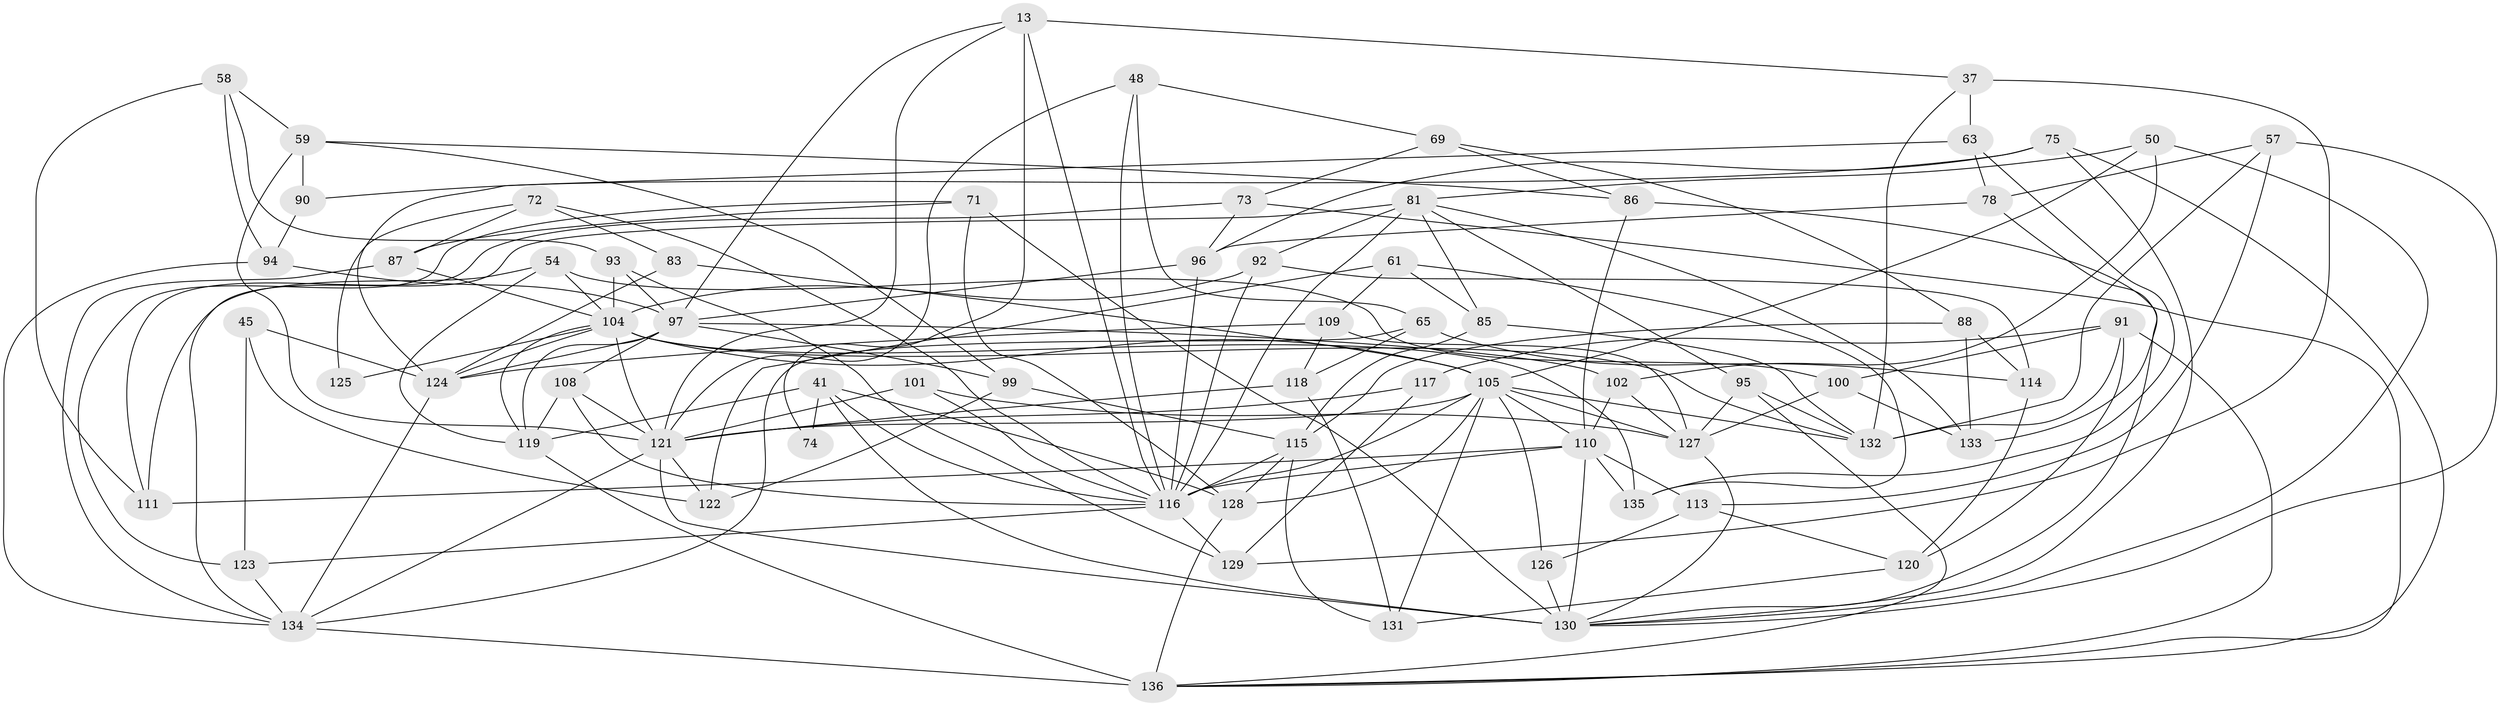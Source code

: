 // original degree distribution, {4: 1.0}
// Generated by graph-tools (version 1.1) at 2025/02/03/05/25 17:02:47]
// undirected, 68 vertices, 169 edges
graph export_dot {
graph [start="1"]
  node [color=gray90,style=filled];
  13 [super="+3"];
  37 [super="+2"];
  41 [super="+8"];
  45;
  48;
  50;
  54;
  57;
  58;
  59 [super="+46"];
  61;
  63 [super="+33"];
  65;
  69;
  71 [super="+60"];
  72 [super="+67"];
  73;
  74;
  75;
  78;
  81 [super="+10+47"];
  83;
  85;
  86;
  87;
  88;
  90;
  91 [super="+31"];
  92 [super="+66"];
  93;
  94;
  95;
  96 [super="+34"];
  97 [super="+64+84"];
  99;
  100;
  101;
  102;
  104 [super="+53+52+89"];
  105 [super="+17+20+103"];
  108;
  109;
  110 [super="+107"];
  111;
  113 [super="+98"];
  114;
  115 [super="+16+76"];
  116 [super="+40+112"];
  117;
  118;
  119 [super="+44"];
  120;
  121 [super="+42+106+79"];
  122;
  123 [super="+28"];
  124 [super="+6+21+49"];
  125;
  126;
  127 [super="+55+36"];
  128 [super="+15+51"];
  129 [super="+70"];
  130 [super="+4+24+80"];
  131;
  132 [super="+62"];
  133;
  134 [super="+32+82"];
  135;
  136 [super="+9+26"];
  13 -- 74 [weight=2];
  13 -- 37;
  13 -- 116;
  13 -- 121;
  13 -- 97;
  37 -- 129 [weight=2];
  37 -- 63 [weight=2];
  37 -- 132;
  41 -- 128;
  41 -- 74 [weight=2];
  41 -- 116;
  41 -- 130;
  41 -- 119;
  45 -- 123 [weight=2];
  45 -- 122;
  45 -- 124;
  48 -- 65;
  48 -- 69;
  48 -- 121;
  48 -- 116;
  50 -- 102;
  50 -- 81;
  50 -- 105;
  50 -- 130;
  54 -- 119;
  54 -- 100;
  54 -- 111;
  54 -- 104;
  57 -- 78;
  57 -- 130;
  57 -- 132;
  57 -- 113;
  58 -- 94;
  58 -- 93;
  58 -- 111;
  58 -- 59;
  59 -- 99;
  59 -- 86;
  59 -- 90 [weight=2];
  59 -- 121;
  61 -- 135;
  61 -- 85;
  61 -- 122;
  61 -- 109;
  63 -- 135;
  63 -- 78;
  63 -- 124 [weight=2];
  65 -- 114;
  65 -- 134;
  65 -- 118;
  69 -- 73;
  69 -- 88;
  69 -- 86;
  71 -- 123 [weight=2];
  71 -- 87;
  71 -- 130 [weight=2];
  71 -- 128;
  72 -- 87;
  72 -- 83 [weight=2];
  72 -- 125 [weight=2];
  72 -- 116;
  73 -- 96;
  73 -- 111;
  73 -- 136;
  75 -- 136;
  75 -- 90;
  75 -- 130;
  75 -- 96;
  78 -- 133;
  78 -- 96;
  81 -- 95;
  81 -- 92 [weight=2];
  81 -- 85;
  81 -- 116;
  81 -- 133;
  81 -- 134;
  83 -- 124;
  83 -- 105;
  85 -- 115;
  85 -- 132;
  86 -- 130;
  86 -- 110;
  87 -- 134;
  87 -- 104;
  88 -- 133;
  88 -- 114;
  88 -- 115;
  90 -- 94;
  91 -- 117 [weight=2];
  91 -- 120;
  91 -- 100;
  91 -- 136;
  91 -- 132;
  92 -- 114;
  92 -- 116;
  92 -- 104 [weight=2];
  93 -- 97;
  93 -- 129;
  93 -- 104;
  94 -- 134;
  94 -- 97;
  95 -- 132;
  95 -- 127;
  95 -- 136;
  96 -- 116 [weight=2];
  96 -- 97;
  97 -- 102;
  97 -- 124 [weight=2];
  97 -- 99;
  97 -- 108;
  97 -- 119;
  99 -- 122;
  99 -- 115;
  100 -- 133;
  100 -- 127;
  101 -- 116;
  101 -- 127 [weight=2];
  101 -- 121;
  102 -- 110;
  102 -- 127;
  104 -- 125 [weight=2];
  104 -- 105 [weight=2];
  104 -- 121 [weight=2];
  104 -- 124;
  104 -- 132 [weight=2];
  104 -- 135;
  104 -- 119;
  105 -- 110;
  105 -- 127 [weight=2];
  105 -- 116 [weight=2];
  105 -- 128;
  105 -- 131;
  105 -- 126;
  105 -- 132;
  105 -- 121;
  108 -- 121;
  108 -- 119;
  108 -- 116;
  109 -- 127;
  109 -- 124;
  109 -- 118;
  110 -- 113 [weight=3];
  110 -- 116;
  110 -- 135;
  110 -- 111;
  110 -- 130;
  113 -- 126;
  113 -- 120;
  114 -- 120;
  115 -- 116 [weight=2];
  115 -- 131;
  115 -- 128 [weight=2];
  116 -- 129 [weight=2];
  116 -- 123;
  117 -- 129;
  117 -- 121;
  118 -- 131;
  118 -- 121;
  119 -- 136;
  120 -- 131;
  121 -- 130 [weight=2];
  121 -- 134;
  121 -- 122;
  123 -- 134;
  124 -- 134 [weight=2];
  126 -- 130 [weight=2];
  127 -- 130 [weight=2];
  128 -- 136 [weight=3];
  134 -- 136 [weight=2];
}

